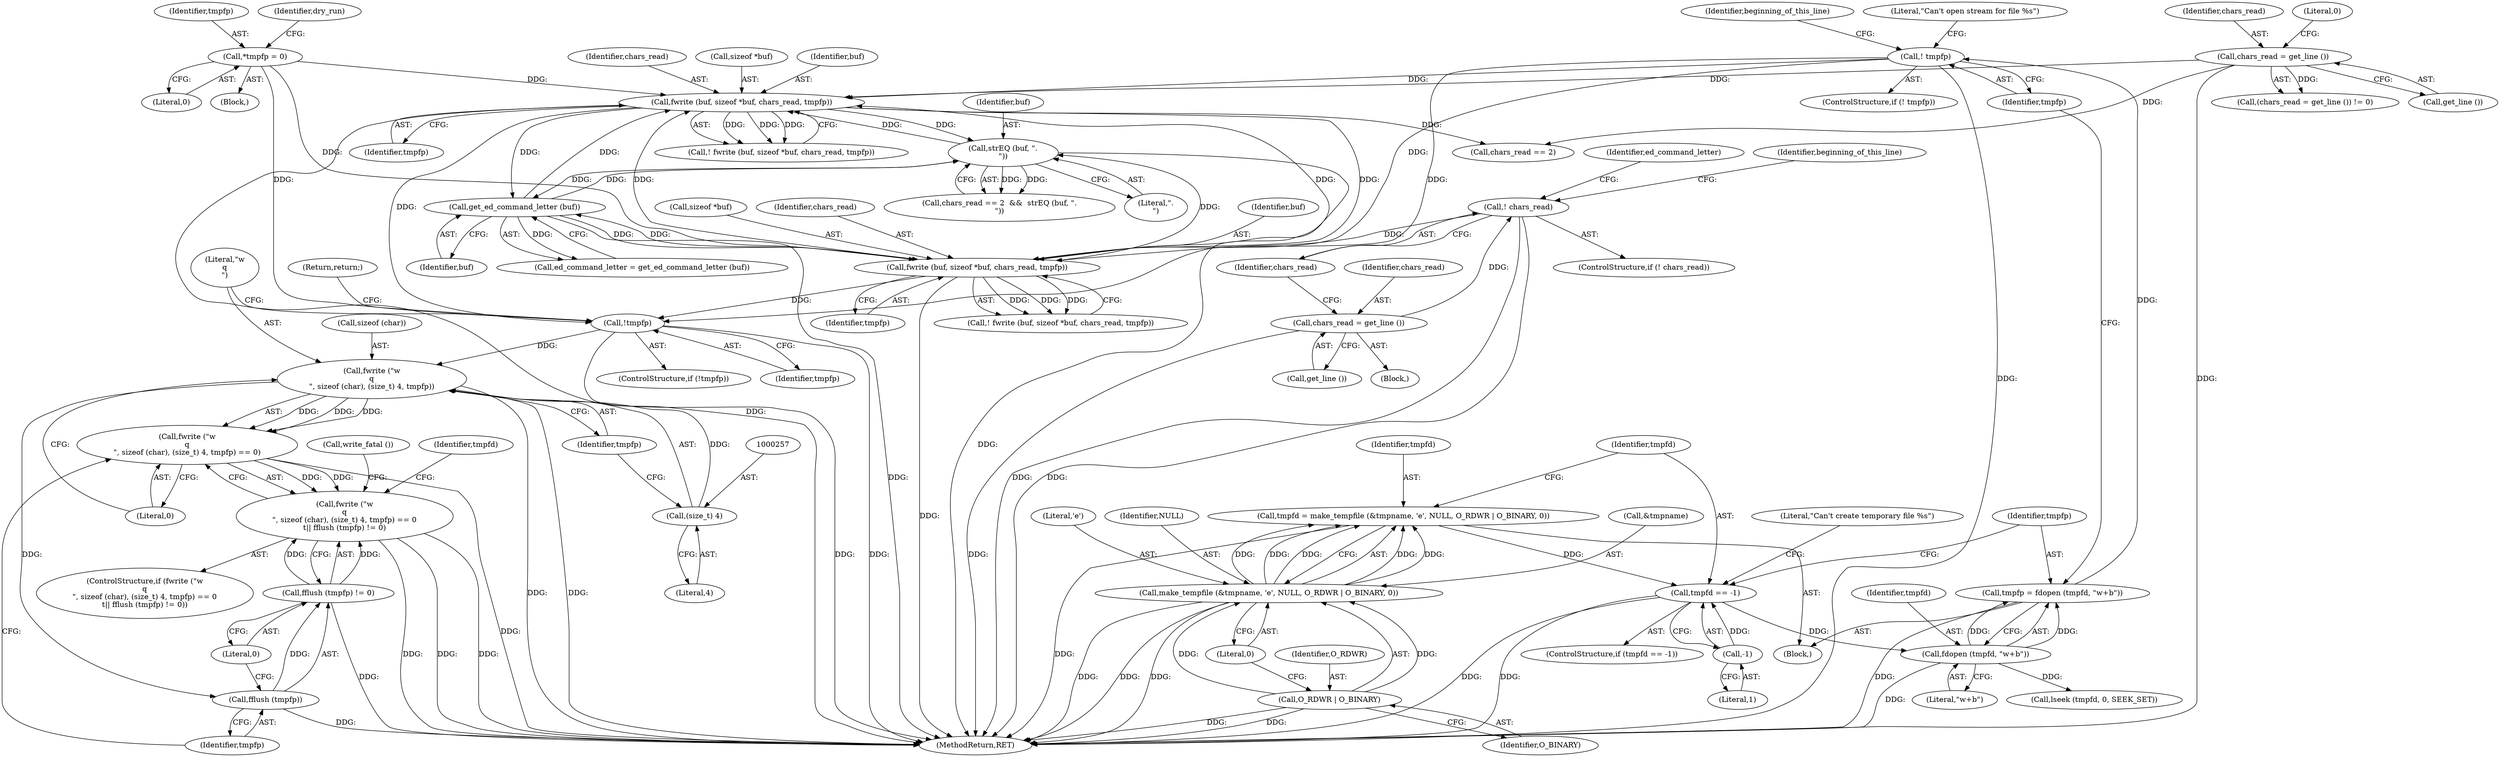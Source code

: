 digraph "0_savannah_3fcd042d26d70856e826a42b5f93dc4854d80bf0@API" {
"1000252" [label="(Call,fwrite (\"w\nq\n\", sizeof (char), (size_t) 4, tmpfp))"];
"1000256" [label="(Call,(size_t) 4)"];
"1000246" [label="(Call,!tmpfp)"];
"1000219" [label="(Call,fwrite (buf, sizeof *buf, chars_read, tmpfp))"];
"1000232" [label="(Call,strEQ (buf, \".\n\"))"];
"1000188" [label="(Call,fwrite (buf, sizeof *buf, chars_read, tmpfp))"];
"1000179" [label="(Call,get_ed_command_letter (buf))"];
"1000170" [label="(Call,! chars_read)"];
"1000166" [label="(Call,chars_read = get_line ())"];
"1000114" [label="(Call,*tmpfp = 0)"];
"1000153" [label="(Call,! tmpfp)"];
"1000147" [label="(Call,tmpfp = fdopen (tmpfd, \"w+b\"))"];
"1000149" [label="(Call,fdopen (tmpfd, \"w+b\"))"];
"1000139" [label="(Call,tmpfd == -1)"];
"1000127" [label="(Call,tmpfd = make_tempfile (&tmpname, 'e', NULL, O_RDWR | O_BINARY, 0))"];
"1000129" [label="(Call,make_tempfile (&tmpname, 'e', NULL, O_RDWR | O_BINARY, 0))"];
"1000134" [label="(Call,O_RDWR | O_BINARY)"];
"1000141" [label="(Call,-1)"];
"1000210" [label="(Call,chars_read = get_line ())"];
"1000251" [label="(Call,fwrite (\"w\nq\n\", sizeof (char), (size_t) 4, tmpfp) == 0)"];
"1000250" [label="(Call,fwrite (\"w\nq\n\", sizeof (char), (size_t) 4, tmpfp) == 0\n\t|| fflush (tmpfp) != 0)"];
"1000262" [label="(Call,fflush (tmpfp))"];
"1000261" [label="(Call,fflush (tmpfp) != 0)"];
"1000142" [label="(Literal,1)"];
"1000148" [label="(Identifier,tmpfp)"];
"1000169" [label="(ControlStructure,if (! chars_read))"];
"1000218" [label="(Call,! fwrite (buf, sizeof *buf, chars_read, tmpfp))"];
"1000152" [label="(ControlStructure,if (! tmpfp))"];
"1000259" [label="(Identifier,tmpfp)"];
"1000219" [label="(Call,fwrite (buf, sizeof *buf, chars_read, tmpfp))"];
"1000177" [label="(Call,ed_command_letter = get_ed_command_letter (buf))"];
"1000248" [label="(Return,return;)"];
"1000114" [label="(Call,*tmpfp = 0)"];
"1000147" [label="(Call,tmpfp = fdopen (tmpfd, \"w+b\"))"];
"1000167" [label="(Identifier,chars_read)"];
"1000251" [label="(Call,fwrite (\"w\nq\n\", sizeof (char), (size_t) 4, tmpfp) == 0)"];
"1000154" [label="(Identifier,tmpfp)"];
"1000254" [label="(Call,sizeof (char))"];
"1000190" [label="(Call,sizeof *buf)"];
"1000193" [label="(Identifier,chars_read)"];
"1000253" [label="(Literal,\"w\nq\n\")"];
"1000211" [label="(Identifier,chars_read)"];
"1000139" [label="(Call,tmpfd == -1)"];
"1000171" [label="(Identifier,chars_read)"];
"1000225" [label="(Identifier,tmpfp)"];
"1000187" [label="(Call,! fwrite (buf, sizeof *buf, chars_read, tmpfp))"];
"1000153" [label="(Call,! tmpfp)"];
"1000250" [label="(Call,fwrite (\"w\nq\n\", sizeof (char), (size_t) 4, tmpfp) == 0\n\t|| fflush (tmpfp) != 0)"];
"1000150" [label="(Identifier,tmpfd)"];
"1000160" [label="(Block,)"];
"1000232" [label="(Call,strEQ (buf, \".\n\"))"];
"1000221" [label="(Call,sizeof *buf)"];
"1000194" [label="(Identifier,tmpfp)"];
"1000130" [label="(Call,&tmpname)"];
"1000129" [label="(Call,make_tempfile (&tmpname, 'e', NULL, O_RDWR | O_BINARY, 0))"];
"1000188" [label="(Call,fwrite (buf, sizeof *buf, chars_read, tmpfp))"];
"1000168" [label="(Call,get_line ())"];
"1000128" [label="(Identifier,tmpfd)"];
"1000268" [label="(Call,lseek (tmpfd, 0, SEEK_SET))"];
"1000234" [label="(Literal,\".\n\")"];
"1000249" [label="(ControlStructure,if (fwrite (\"w\nq\n\", sizeof (char), (size_t) 4, tmpfp) == 0\n\t|| fflush (tmpfp) != 0))"];
"1000170" [label="(Call,! chars_read)"];
"1000233" [label="(Identifier,buf)"];
"1000140" [label="(Identifier,tmpfd)"];
"1000209" [label="(Call,(chars_read = get_line ()) != 0)"];
"1000252" [label="(Call,fwrite (\"w\nq\n\", sizeof (char), (size_t) 4, tmpfp))"];
"1000265" [label="(Call,write_fatal ())"];
"1000262" [label="(Call,fflush (tmpfp))"];
"1000180" [label="(Identifier,buf)"];
"1000116" [label="(Literal,0)"];
"1000137" [label="(Literal,0)"];
"1000127" [label="(Call,tmpfd = make_tempfile (&tmpname, 'e', NULL, O_RDWR | O_BINARY, 0))"];
"1000115" [label="(Identifier,tmpfp)"];
"1000210" [label="(Call,chars_read = get_line ())"];
"1000126" [label="(Block,)"];
"1000135" [label="(Identifier,O_RDWR)"];
"1000220" [label="(Identifier,buf)"];
"1000189" [label="(Identifier,buf)"];
"1000260" [label="(Literal,0)"];
"1000269" [label="(Identifier,tmpfd)"];
"1000228" [label="(Call,chars_read == 2  &&  strEQ (buf, \".\n\"))"];
"1000246" [label="(Call,!tmpfp)"];
"1000138" [label="(ControlStructure,if (tmpfd == -1))"];
"1000245" [label="(ControlStructure,if (!tmpfp))"];
"1000261" [label="(Call,fflush (tmpfp) != 0)"];
"1000256" [label="(Call,(size_t) 4)"];
"1000278" [label="(MethodReturn,RET)"];
"1000229" [label="(Call,chars_read == 2)"];
"1000163" [label="(Identifier,beginning_of_this_line)"];
"1000149" [label="(Call,fdopen (tmpfd, \"w+b\"))"];
"1000179" [label="(Call,get_ed_command_letter (buf))"];
"1000224" [label="(Identifier,chars_read)"];
"1000174" [label="(Identifier,beginning_of_this_line)"];
"1000166" [label="(Call,chars_read = get_line ())"];
"1000178" [label="(Identifier,ed_command_letter)"];
"1000213" [label="(Literal,0)"];
"1000151" [label="(Literal,\"w+b\")"];
"1000144" [label="(Literal,\"Can't create temporary file %s\")"];
"1000264" [label="(Literal,0)"];
"1000258" [label="(Literal,4)"];
"1000132" [label="(Literal,'e')"];
"1000212" [label="(Call,get_line ())"];
"1000141" [label="(Call,-1)"];
"1000156" [label="(Literal,\"Can't open stream for file %s\")"];
"1000106" [label="(Block,)"];
"1000247" [label="(Identifier,tmpfp)"];
"1000123" [label="(Identifier,dry_run)"];
"1000133" [label="(Identifier,NULL)"];
"1000263" [label="(Identifier,tmpfp)"];
"1000136" [label="(Identifier,O_BINARY)"];
"1000134" [label="(Call,O_RDWR | O_BINARY)"];
"1000252" -> "1000251"  [label="AST: "];
"1000252" -> "1000259"  [label="CFG: "];
"1000253" -> "1000252"  [label="AST: "];
"1000254" -> "1000252"  [label="AST: "];
"1000256" -> "1000252"  [label="AST: "];
"1000259" -> "1000252"  [label="AST: "];
"1000260" -> "1000252"  [label="CFG: "];
"1000252" -> "1000278"  [label="DDG: "];
"1000252" -> "1000278"  [label="DDG: "];
"1000252" -> "1000251"  [label="DDG: "];
"1000252" -> "1000251"  [label="DDG: "];
"1000252" -> "1000251"  [label="DDG: "];
"1000256" -> "1000252"  [label="DDG: "];
"1000246" -> "1000252"  [label="DDG: "];
"1000252" -> "1000262"  [label="DDG: "];
"1000256" -> "1000258"  [label="CFG: "];
"1000257" -> "1000256"  [label="AST: "];
"1000258" -> "1000256"  [label="AST: "];
"1000259" -> "1000256"  [label="CFG: "];
"1000246" -> "1000245"  [label="AST: "];
"1000246" -> "1000247"  [label="CFG: "];
"1000247" -> "1000246"  [label="AST: "];
"1000248" -> "1000246"  [label="CFG: "];
"1000253" -> "1000246"  [label="CFG: "];
"1000246" -> "1000278"  [label="DDG: "];
"1000246" -> "1000278"  [label="DDG: "];
"1000219" -> "1000246"  [label="DDG: "];
"1000188" -> "1000246"  [label="DDG: "];
"1000114" -> "1000246"  [label="DDG: "];
"1000153" -> "1000246"  [label="DDG: "];
"1000219" -> "1000218"  [label="AST: "];
"1000219" -> "1000225"  [label="CFG: "];
"1000220" -> "1000219"  [label="AST: "];
"1000221" -> "1000219"  [label="AST: "];
"1000224" -> "1000219"  [label="AST: "];
"1000225" -> "1000219"  [label="AST: "];
"1000218" -> "1000219"  [label="CFG: "];
"1000219" -> "1000278"  [label="DDG: "];
"1000219" -> "1000179"  [label="DDG: "];
"1000219" -> "1000188"  [label="DDG: "];
"1000219" -> "1000218"  [label="DDG: "];
"1000219" -> "1000218"  [label="DDG: "];
"1000219" -> "1000218"  [label="DDG: "];
"1000232" -> "1000219"  [label="DDG: "];
"1000188" -> "1000219"  [label="DDG: "];
"1000188" -> "1000219"  [label="DDG: "];
"1000179" -> "1000219"  [label="DDG: "];
"1000210" -> "1000219"  [label="DDG: "];
"1000114" -> "1000219"  [label="DDG: "];
"1000153" -> "1000219"  [label="DDG: "];
"1000219" -> "1000229"  [label="DDG: "];
"1000219" -> "1000232"  [label="DDG: "];
"1000232" -> "1000228"  [label="AST: "];
"1000232" -> "1000234"  [label="CFG: "];
"1000233" -> "1000232"  [label="AST: "];
"1000234" -> "1000232"  [label="AST: "];
"1000228" -> "1000232"  [label="CFG: "];
"1000232" -> "1000278"  [label="DDG: "];
"1000232" -> "1000179"  [label="DDG: "];
"1000232" -> "1000228"  [label="DDG: "];
"1000232" -> "1000228"  [label="DDG: "];
"1000188" -> "1000232"  [label="DDG: "];
"1000179" -> "1000232"  [label="DDG: "];
"1000188" -> "1000187"  [label="AST: "];
"1000188" -> "1000194"  [label="CFG: "];
"1000189" -> "1000188"  [label="AST: "];
"1000190" -> "1000188"  [label="AST: "];
"1000193" -> "1000188"  [label="AST: "];
"1000194" -> "1000188"  [label="AST: "];
"1000187" -> "1000188"  [label="CFG: "];
"1000188" -> "1000278"  [label="DDG: "];
"1000188" -> "1000179"  [label="DDG: "];
"1000188" -> "1000187"  [label="DDG: "];
"1000188" -> "1000187"  [label="DDG: "];
"1000188" -> "1000187"  [label="DDG: "];
"1000179" -> "1000188"  [label="DDG: "];
"1000170" -> "1000188"  [label="DDG: "];
"1000114" -> "1000188"  [label="DDG: "];
"1000153" -> "1000188"  [label="DDG: "];
"1000179" -> "1000177"  [label="AST: "];
"1000179" -> "1000180"  [label="CFG: "];
"1000180" -> "1000179"  [label="AST: "];
"1000177" -> "1000179"  [label="CFG: "];
"1000179" -> "1000278"  [label="DDG: "];
"1000179" -> "1000177"  [label="DDG: "];
"1000170" -> "1000169"  [label="AST: "];
"1000170" -> "1000171"  [label="CFG: "];
"1000171" -> "1000170"  [label="AST: "];
"1000174" -> "1000170"  [label="CFG: "];
"1000178" -> "1000170"  [label="CFG: "];
"1000170" -> "1000278"  [label="DDG: "];
"1000170" -> "1000278"  [label="DDG: "];
"1000166" -> "1000170"  [label="DDG: "];
"1000166" -> "1000160"  [label="AST: "];
"1000166" -> "1000168"  [label="CFG: "];
"1000167" -> "1000166"  [label="AST: "];
"1000168" -> "1000166"  [label="AST: "];
"1000171" -> "1000166"  [label="CFG: "];
"1000166" -> "1000278"  [label="DDG: "];
"1000114" -> "1000106"  [label="AST: "];
"1000114" -> "1000116"  [label="CFG: "];
"1000115" -> "1000114"  [label="AST: "];
"1000116" -> "1000114"  [label="AST: "];
"1000123" -> "1000114"  [label="CFG: "];
"1000153" -> "1000152"  [label="AST: "];
"1000153" -> "1000154"  [label="CFG: "];
"1000154" -> "1000153"  [label="AST: "];
"1000156" -> "1000153"  [label="CFG: "];
"1000163" -> "1000153"  [label="CFG: "];
"1000153" -> "1000278"  [label="DDG: "];
"1000147" -> "1000153"  [label="DDG: "];
"1000147" -> "1000126"  [label="AST: "];
"1000147" -> "1000149"  [label="CFG: "];
"1000148" -> "1000147"  [label="AST: "];
"1000149" -> "1000147"  [label="AST: "];
"1000154" -> "1000147"  [label="CFG: "];
"1000147" -> "1000278"  [label="DDG: "];
"1000149" -> "1000147"  [label="DDG: "];
"1000149" -> "1000147"  [label="DDG: "];
"1000149" -> "1000151"  [label="CFG: "];
"1000150" -> "1000149"  [label="AST: "];
"1000151" -> "1000149"  [label="AST: "];
"1000149" -> "1000278"  [label="DDG: "];
"1000139" -> "1000149"  [label="DDG: "];
"1000149" -> "1000268"  [label="DDG: "];
"1000139" -> "1000138"  [label="AST: "];
"1000139" -> "1000141"  [label="CFG: "];
"1000140" -> "1000139"  [label="AST: "];
"1000141" -> "1000139"  [label="AST: "];
"1000144" -> "1000139"  [label="CFG: "];
"1000148" -> "1000139"  [label="CFG: "];
"1000139" -> "1000278"  [label="DDG: "];
"1000139" -> "1000278"  [label="DDG: "];
"1000127" -> "1000139"  [label="DDG: "];
"1000141" -> "1000139"  [label="DDG: "];
"1000127" -> "1000126"  [label="AST: "];
"1000127" -> "1000129"  [label="CFG: "];
"1000128" -> "1000127"  [label="AST: "];
"1000129" -> "1000127"  [label="AST: "];
"1000140" -> "1000127"  [label="CFG: "];
"1000127" -> "1000278"  [label="DDG: "];
"1000129" -> "1000127"  [label="DDG: "];
"1000129" -> "1000127"  [label="DDG: "];
"1000129" -> "1000127"  [label="DDG: "];
"1000129" -> "1000127"  [label="DDG: "];
"1000129" -> "1000127"  [label="DDG: "];
"1000129" -> "1000137"  [label="CFG: "];
"1000130" -> "1000129"  [label="AST: "];
"1000132" -> "1000129"  [label="AST: "];
"1000133" -> "1000129"  [label="AST: "];
"1000134" -> "1000129"  [label="AST: "];
"1000137" -> "1000129"  [label="AST: "];
"1000129" -> "1000278"  [label="DDG: "];
"1000129" -> "1000278"  [label="DDG: "];
"1000129" -> "1000278"  [label="DDG: "];
"1000134" -> "1000129"  [label="DDG: "];
"1000134" -> "1000129"  [label="DDG: "];
"1000134" -> "1000136"  [label="CFG: "];
"1000135" -> "1000134"  [label="AST: "];
"1000136" -> "1000134"  [label="AST: "];
"1000137" -> "1000134"  [label="CFG: "];
"1000134" -> "1000278"  [label="DDG: "];
"1000134" -> "1000278"  [label="DDG: "];
"1000141" -> "1000142"  [label="CFG: "];
"1000142" -> "1000141"  [label="AST: "];
"1000210" -> "1000209"  [label="AST: "];
"1000210" -> "1000212"  [label="CFG: "];
"1000211" -> "1000210"  [label="AST: "];
"1000212" -> "1000210"  [label="AST: "];
"1000213" -> "1000210"  [label="CFG: "];
"1000210" -> "1000278"  [label="DDG: "];
"1000210" -> "1000209"  [label="DDG: "];
"1000210" -> "1000229"  [label="DDG: "];
"1000251" -> "1000250"  [label="AST: "];
"1000251" -> "1000260"  [label="CFG: "];
"1000260" -> "1000251"  [label="AST: "];
"1000263" -> "1000251"  [label="CFG: "];
"1000250" -> "1000251"  [label="CFG: "];
"1000251" -> "1000278"  [label="DDG: "];
"1000251" -> "1000250"  [label="DDG: "];
"1000251" -> "1000250"  [label="DDG: "];
"1000250" -> "1000249"  [label="AST: "];
"1000250" -> "1000261"  [label="CFG: "];
"1000261" -> "1000250"  [label="AST: "];
"1000265" -> "1000250"  [label="CFG: "];
"1000269" -> "1000250"  [label="CFG: "];
"1000250" -> "1000278"  [label="DDG: "];
"1000250" -> "1000278"  [label="DDG: "];
"1000250" -> "1000278"  [label="DDG: "];
"1000261" -> "1000250"  [label="DDG: "];
"1000261" -> "1000250"  [label="DDG: "];
"1000262" -> "1000261"  [label="AST: "];
"1000262" -> "1000263"  [label="CFG: "];
"1000263" -> "1000262"  [label="AST: "];
"1000264" -> "1000262"  [label="CFG: "];
"1000262" -> "1000278"  [label="DDG: "];
"1000262" -> "1000261"  [label="DDG: "];
"1000261" -> "1000264"  [label="CFG: "];
"1000264" -> "1000261"  [label="AST: "];
"1000261" -> "1000278"  [label="DDG: "];
}
